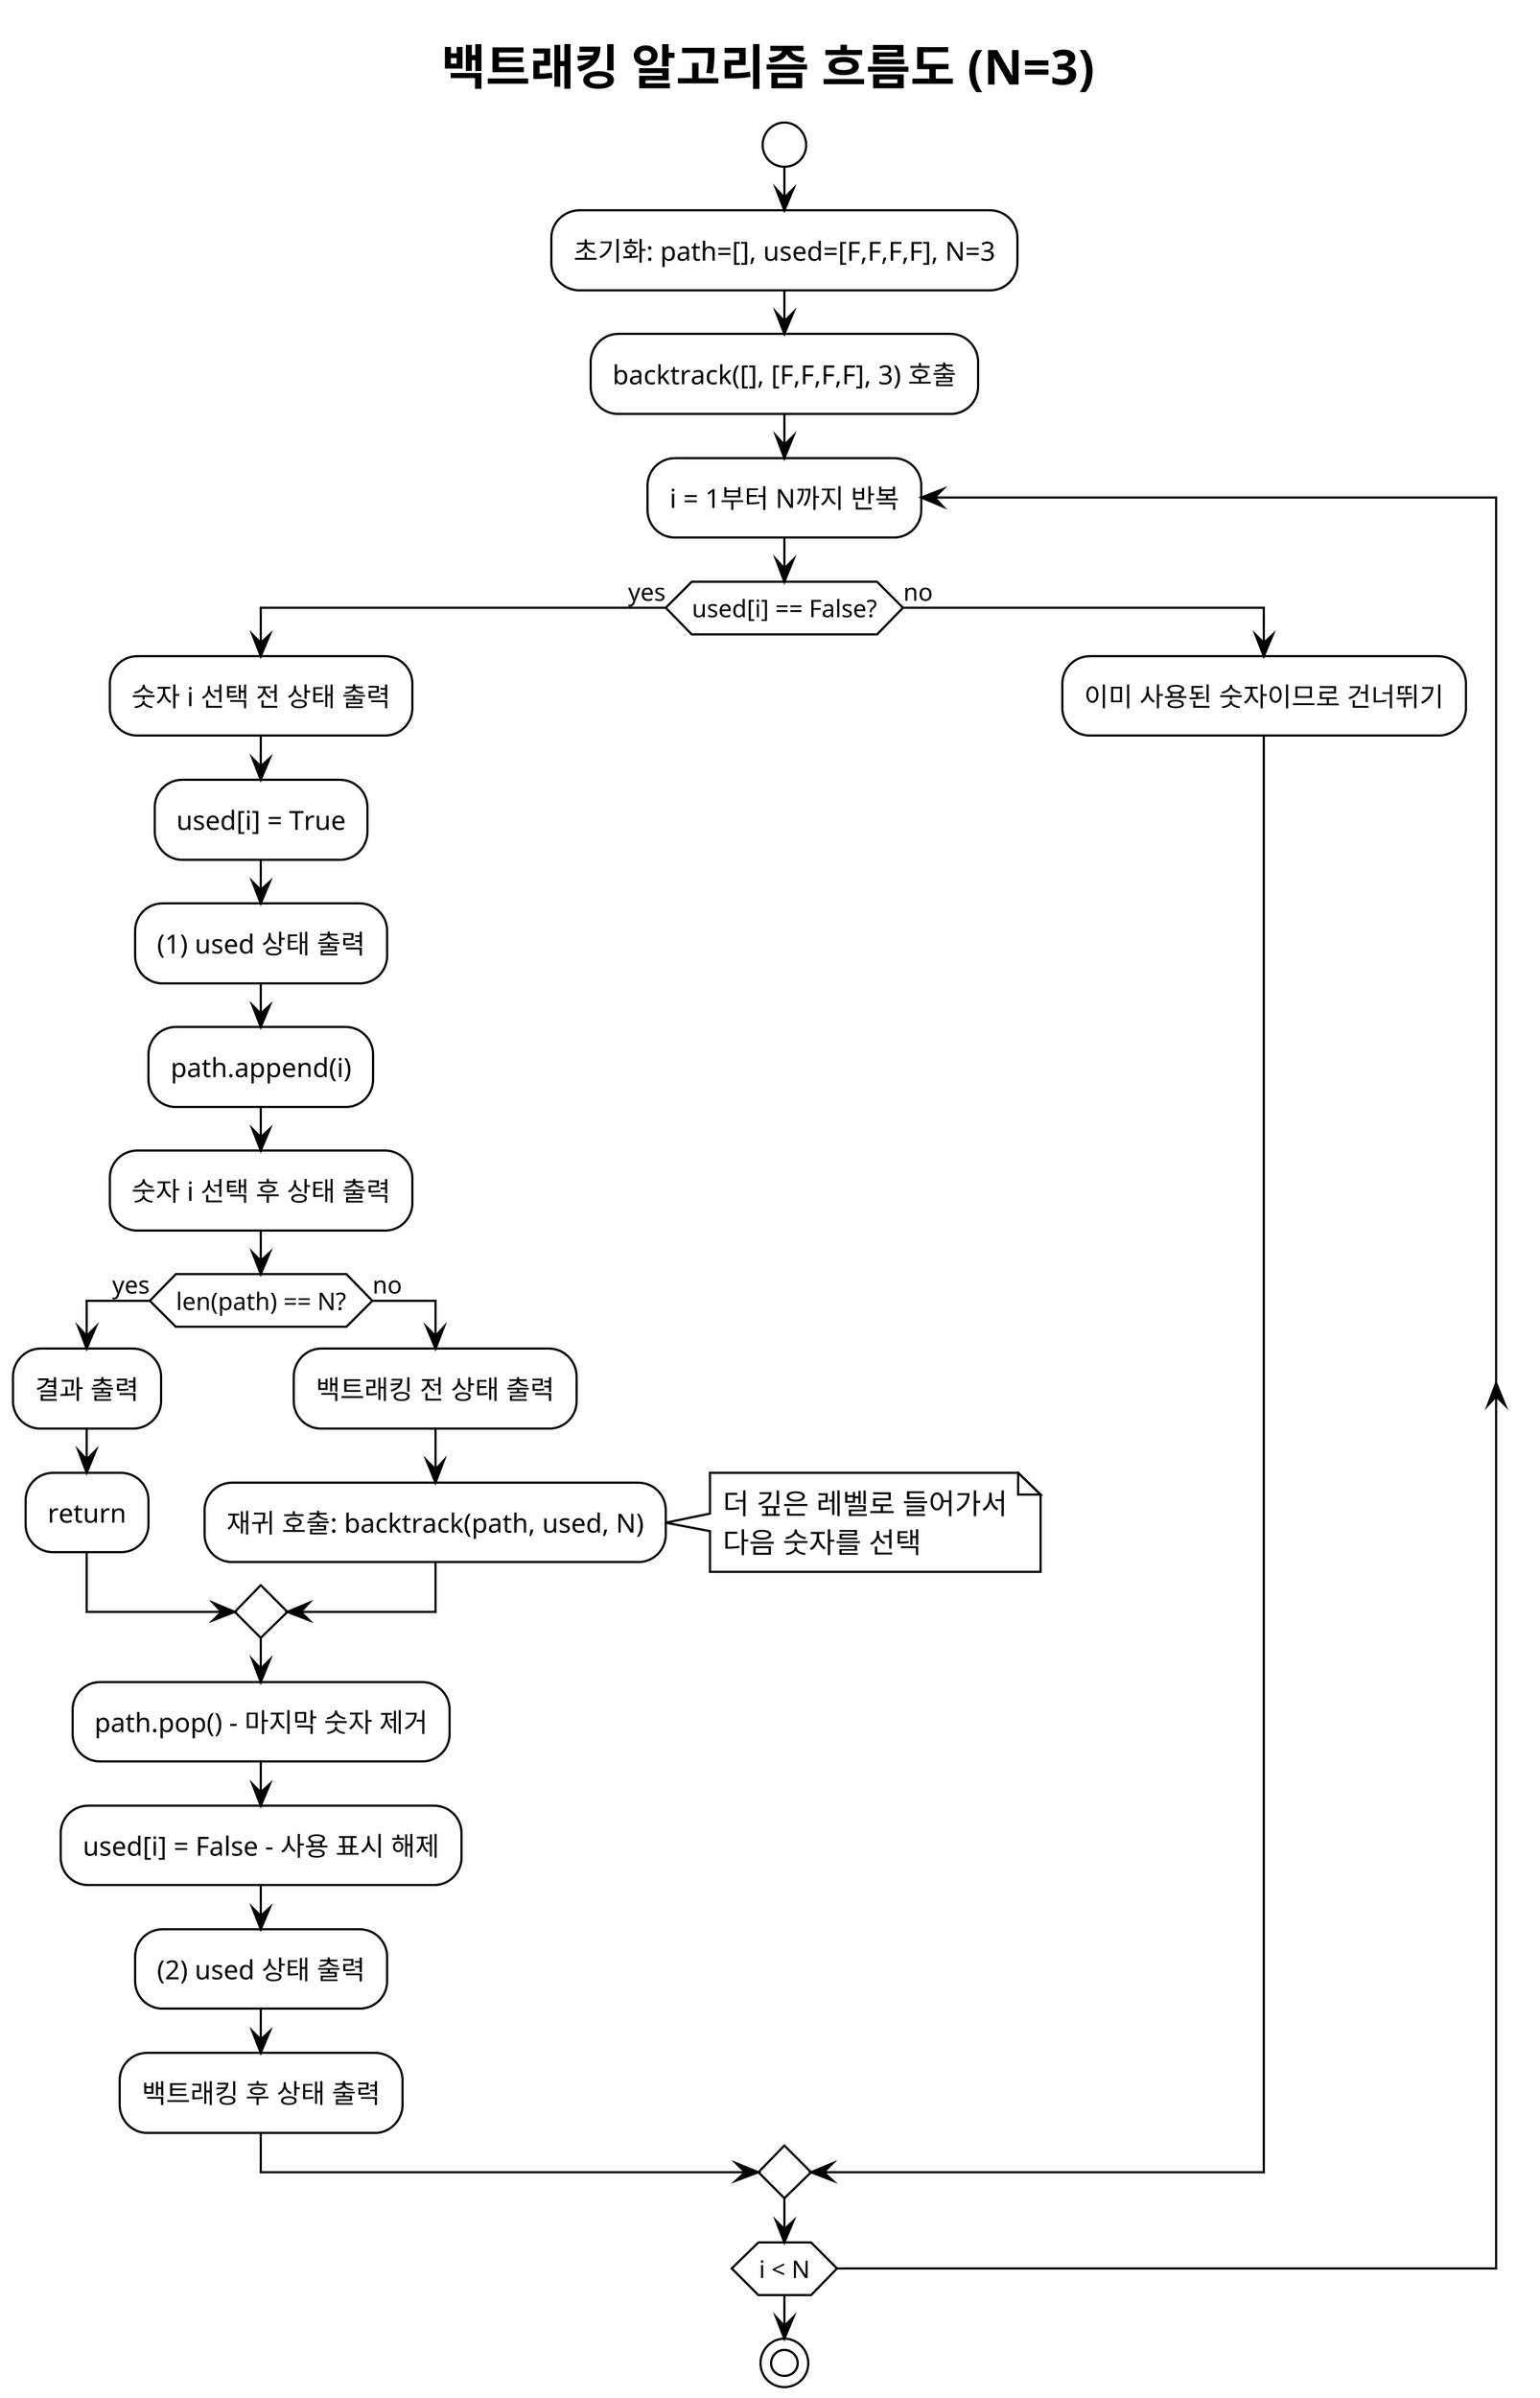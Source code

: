 @startuml backtrack_flow
skinparam dpi 300
!define SEQUENCE_ARROW_STYLE thick
!theme plain

' 한글 폰트 설정
skinparam defaultFontName "Malgun Gothic"
skinparam titleFontName "Malgun Gothic"
skinparam noteFontName "Malgun Gothic"
skinparam legendFontName "Malgun Gothic"\

title 백트래킹 알고리즘 흐름도 (N=3)

start

:초기화: path=[], used=[F,F,F,F], N=3;

:backtrack([], [F,F,F,F], 3) 호출;

repeat :i = 1부터 N까지 반복;

  if (used[i] == False?) then (yes)
    :숫자 i 선택 전 상태 출력;
    :used[i] = True;
    :(1) used 상태 출력;
    :path.append(i);
    :숫자 i 선택 후 상태 출력;

    if (len(path) == N?) then (yes)
      :결과 출력;
      :return;
    else (no)
      :백트래킹 전 상태 출력;
      :재귀 호출: backtrack(path, used, N);
      note right
        더 깊은 레벨로 들어가서
        다음 숫자를 선택
      end note
    endif

    :path.pop() - 마지막 숫자 제거;
    :used[i] = False - 사용 표시 해제;
    :(2) used 상태 출력;
    :백트래킹 후 상태 출력;

  else (no)
    :이미 사용된 숫자이므로 건너뛰기;
  endif

repeat while (i < N)

stop

@enduml
